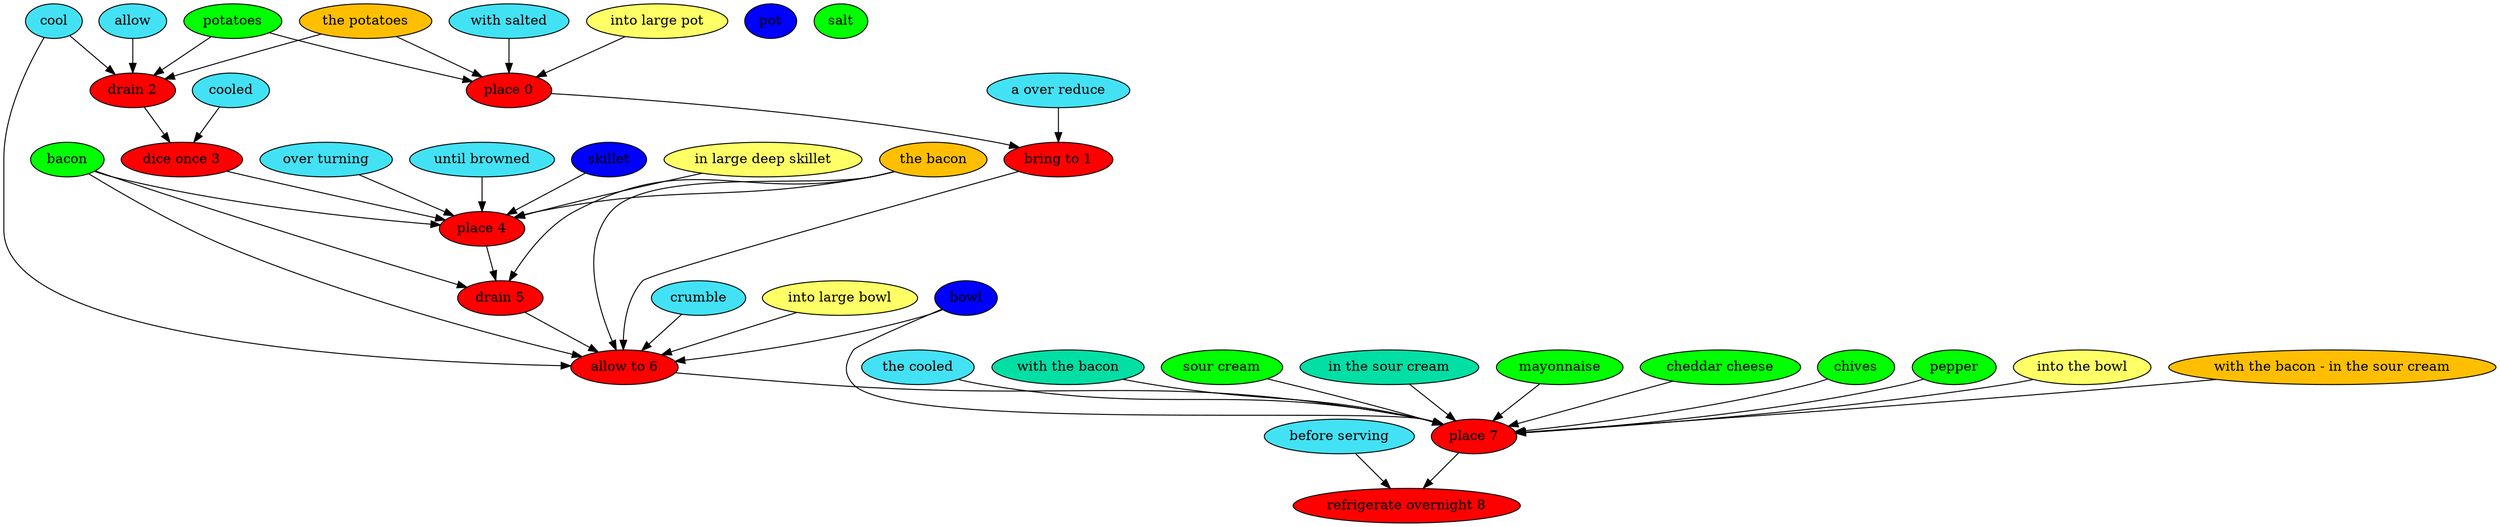 digraph G {
"place 0" [style=filled, fillcolor=red];
"with salted" [style=filled, fillcolor="#42e2f4"];
"with salted" -> "place 0";
potatoes [style=filled, fillcolor=green];
potatoes -> "place 0";
"the potatoes" [style=filled, fillcolor="#01DFA5"];
"the potatoes" -> "place 0";
pot [style=filled, fillcolor="#0000ff"];
"into large pot" [style=filled, fillcolor="#ffff66"];
"into large pot" -> "place 0";
"the potatoes" [style=filled, fillcolor="#FFBF00"];
"bring to 1" [style=filled, fillcolor=red];
"a over reduce" [style=filled, fillcolor="#42e2f4"];
"a over reduce" -> "bring to 1";
"drain 2" [style=filled, fillcolor=red];
allow [style=filled, fillcolor="#42e2f4"];
allow -> "drain 2";
cool [style=filled, fillcolor="#42e2f4"];
cool -> "drain 2";
potatoes [style=filled, fillcolor=green];
potatoes -> "drain 2";
"the potatoes" [style=filled, fillcolor="#01DFA5"];
"the potatoes" -> "drain 2";
"the potatoes" [style=filled, fillcolor="#FFBF00"];
"dice once 3" [style=filled, fillcolor=red];
cooled [style=filled, fillcolor="#42e2f4"];
cooled -> "dice once 3";
"place 4" [style=filled, fillcolor=red];
"over turning" [style=filled, fillcolor="#42e2f4"];
"over turning" -> "place 4";
"until browned" [style=filled, fillcolor="#42e2f4"];
"until browned" -> "place 4";
bacon [style=filled, fillcolor=green];
bacon -> "place 4";
"the bacon" [style=filled, fillcolor="#01DFA5"];
"the bacon" -> "place 4";
skillet [style=filled, fillcolor="#0000ff"];
skillet -> "place 4";
"in large deep skillet" [style=filled, fillcolor="#ffff66"];
"in large deep skillet" -> "place 4";
"the bacon" [style=filled, fillcolor="#FFBF00"];
"drain 5" [style=filled, fillcolor=red];
bacon [style=filled, fillcolor=green];
bacon -> "drain 5";
"the bacon" [style=filled, fillcolor="#01DFA5"];
"the bacon" -> "drain 5";
"the bacon" [style=filled, fillcolor="#FFBF00"];
"allow to 6" [style=filled, fillcolor=red];
cool [style=filled, fillcolor="#42e2f4"];
cool -> "allow to 6";
crumble [style=filled, fillcolor="#42e2f4"];
crumble -> "allow to 6";
bacon [style=filled, fillcolor=green];
bacon -> "allow to 6";
"the bacon" [style=filled, fillcolor="#01DFA5"];
"the bacon" -> "allow to 6";
bowl [style=filled, fillcolor="#0000ff"];
bowl -> "allow to 6";
"into large bowl" [style=filled, fillcolor="#ffff66"];
"into large bowl" -> "allow to 6";
"the bacon" [style=filled, fillcolor="#FFBF00"];
"place 7" [style=filled, fillcolor=red];
"the cooled" [style=filled, fillcolor="#42e2f4"];
"the cooled" -> "place 7";
potatoes [style=filled, fillcolor=green];
bacon [style=filled, fillcolor=green];
"with the bacon" [style=filled, fillcolor="#01DFA5"];
"with the bacon" -> "place 7";
"sour cream" [style=filled, fillcolor=green];
"sour cream" -> "place 7";
"in the sour cream" [style=filled, fillcolor="#01DFA5"];
"in the sour cream" -> "place 7";
mayonnaise [style=filled, fillcolor=green];
mayonnaise -> "place 7";
"cheddar cheese" [style=filled, fillcolor=green];
"cheddar cheese" -> "place 7";
chives [style=filled, fillcolor=green];
chives -> "place 7";
salt [style=filled, fillcolor=green];
pepper [style=filled, fillcolor=green];
pepper -> "place 7";
bowl [style=filled, fillcolor="#0000ff"];
bowl -> "place 7";
"into the bowl" [style=filled, fillcolor="#ffff66"];
"into the bowl" -> "place 7";
"with the bacon - in the sour cream" [style=filled, fillcolor="#FFBF00"];
"with the bacon - in the sour cream" -> "place 7";
"refrigerate overnight 8" [style=filled, fillcolor=red];
"before serving" [style=filled, fillcolor="#42e2f4"];
"before serving" -> "refrigerate overnight 8";
"place 0" -> "bring to 1";
"bring to 1" -> "allow to 6";
"drain 2" -> "dice once 3";
"dice once 3" -> "place 4";
"place 4" -> "drain 5";
"drain 5" -> "allow to 6";
"allow to 6" -> "place 7";
"place 7" -> "refrigerate overnight 8";
}
